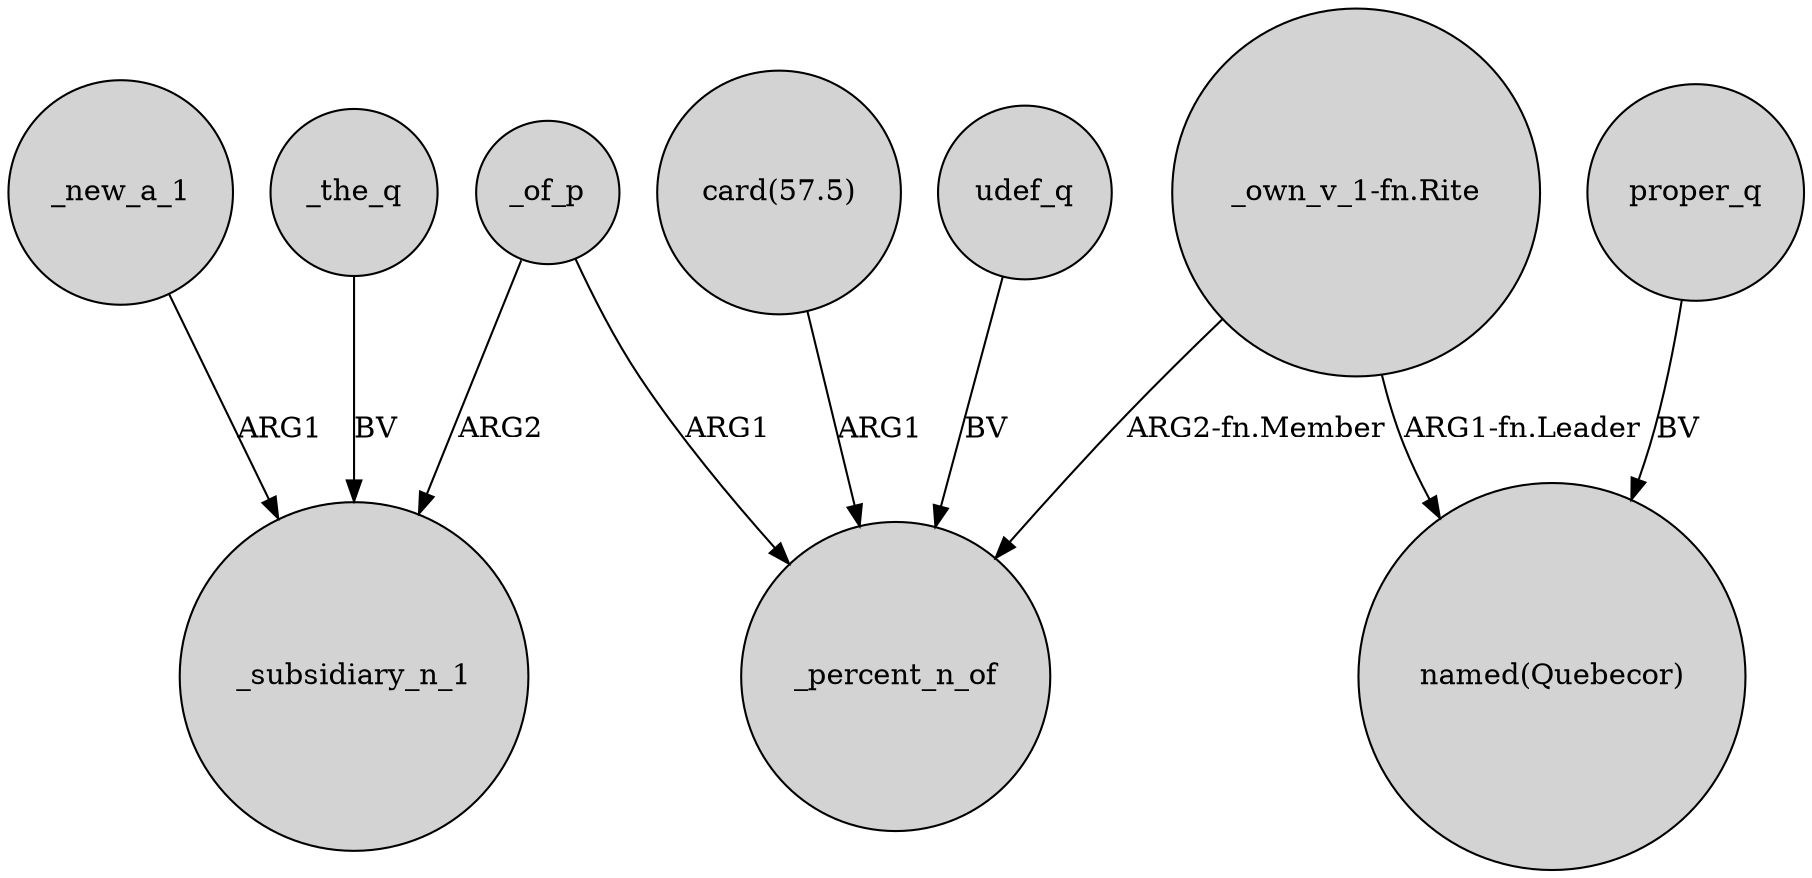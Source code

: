 digraph {
	node [shape=circle style=filled]
	udef_q -> _percent_n_of [label=BV]
	_of_p -> _percent_n_of [label=ARG1]
	"card(57.5)" -> _percent_n_of [label=ARG1]
	"_own_v_1-fn.Rite" -> _percent_n_of [label="ARG2-fn.Member"]
	_new_a_1 -> _subsidiary_n_1 [label=ARG1]
	proper_q -> "named(Quebecor)" [label=BV]
	_the_q -> _subsidiary_n_1 [label=BV]
	_of_p -> _subsidiary_n_1 [label=ARG2]
	"_own_v_1-fn.Rite" -> "named(Quebecor)" [label="ARG1-fn.Leader"]
}
